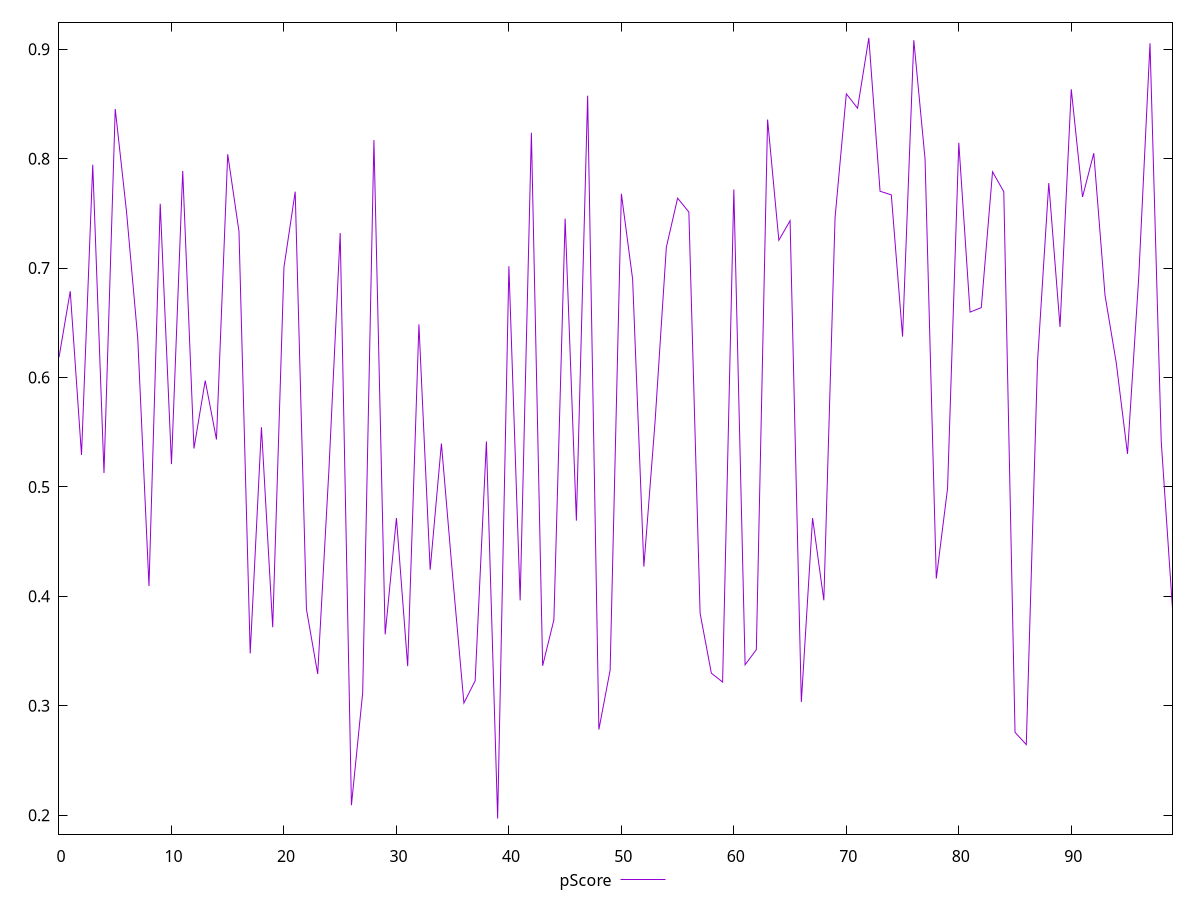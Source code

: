 reset

$pScore <<EOF
0 0.6184244945015426
1 0.678850434914859
2 0.5292393606536739
3 0.7945197281662282
4 0.5126498546891903
5 0.8454258182032761
6 0.7518182683051589
7 0.6361327067945831
8 0.4094072071117203
9 0.7588043426090162
10 0.5208493902194515
11 0.7887651848687973
12 0.5351173112811709
13 0.5971763057382381
14 0.543363420708394
15 0.8040326529559411
16 0.7336696010660195
17 0.34780382660869114
18 0.5545445822891926
19 0.37174940733860096
20 0.7006684799091497
21 0.7698462722596462
22 0.3882219066846642
23 0.32899880948215166
24 0.5161132237136636
25 0.7319890693811126
26 0.20909277993804687
27 0.3118968668331996
28 0.8170044877202575
29 0.36523191219237977
30 0.4715423187403052
31 0.33614315549831614
32 0.6485586090664489
33 0.42427508216340964
34 0.5396852471786691
35 0.41815287201156437
36 0.3024616868610457
37 0.3228210285202981
38 0.5415949059085912
39 0.1969291478154006
40 0.7017224851090044
41 0.39630204760886223
42 0.8236928244482348
43 0.33654707273335543
44 0.3785142148016692
45 0.7452624590465178
46 0.4691473096231764
47 0.8575655762241033
48 0.2782874307372248
49 0.33251245024501264
50 0.7679345422668777
51 0.6899812966357949
52 0.42713750605509665
53 0.5602813320182762
54 0.7191269129913953
55 0.7638888572915565
56 0.7512220234179026
57 0.38453463286713524
58 0.3297320008547593
59 0.32164362536516805
60 0.7718668195907443
61 0.3374359037081324
62 0.3513129181126174
63 0.8357648669171595
64 0.7254221533416825
65 0.7433442429183146
66 0.3034225639346624
67 0.47152640613402713
68 0.3963756893962345
69 0.7462586133087267
70 0.8592334037397571
71 0.8461221246736916
72 0.9103731016494387
73 0.770225525532247
74 0.7668872981034149
75 0.6373233009060577
76 0.9082354657989932
77 0.7996689116938711
78 0.41626552545113943
79 0.49848033549166804
80 0.8145054004482082
81 0.659771540355264
82 0.6638792543735021
83 0.7880479438312183
84 0.7698059778511552
85 0.2756814547963564
86 0.2644885689540665
87 0.6145743593038595
88 0.777655266470918
89 0.6462164700165685
90 0.8634391570066577
91 0.764973397214319
92 0.8049680883420529
93 0.6751713410399653
94 0.6134045484618101
95 0.5301644025979736
96 0.6919922298583525
97 0.9054796357029067
98 0.5412728471755148
99 0.3887178610226531
EOF

set key outside below
set xrange [0:99]
set yrange [0.18266026873871985:0.9246419807261195]
set trange [0.18266026873871985:0.9246419807261195]
set terminal svg size 640, 500 enhanced background rgb 'white'
set output "report_00013_2021-02-09T12-04-24.940Z/bootup-time/samples/pages+cached/pScore/values.svg"

plot $pScore title "pScore" with line

reset
